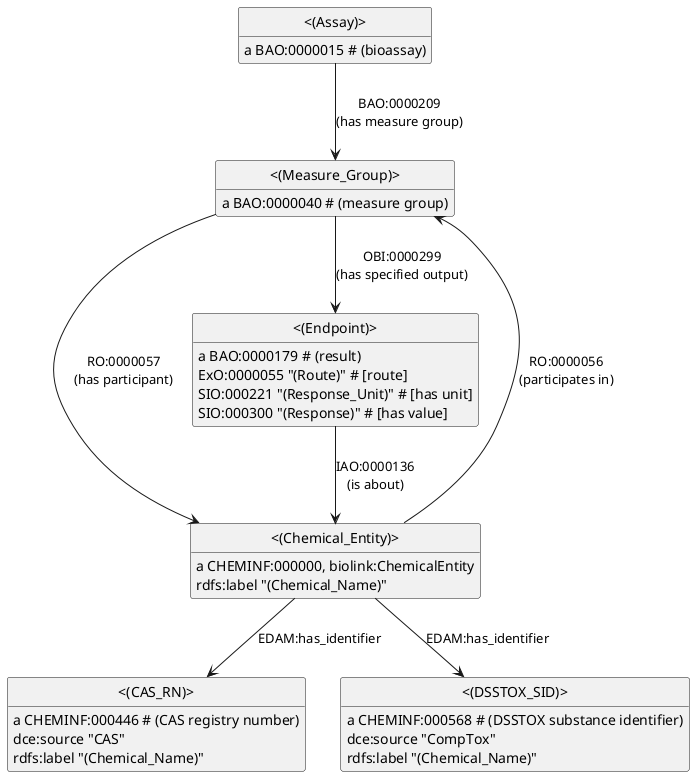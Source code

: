 @startuml
hide empty members
hide circle
skinparam classAttributeIconSize 0
class _Assay_ as "<(Assay)>"
_Assay_ : {field} a BAO:0000015 # (bioassay)
class _Measure_Group_ as "<(Measure_Group)>"
_Assay_ -down-> _Measure_Group_ : BAO:0000209\n(has measure group)
class _Chemical_Entity_ as "<(Chemical_Entity)>"
_Chemical_Entity_ : {field} a CHEMINF:000000, biolink:ChemicalEntity
class _CAS_RN_ as "<(CAS_RN)>"
_Chemical_Entity_ -down-> _CAS_RN_ : EDAM:has_identifier
class _DSSTOX_SID_ as "<(DSSTOX_SID)>"
_Chemical_Entity_ -down-> _DSSTOX_SID_ : EDAM:has_identifier
_Chemical_Entity_ -down-> _Measure_Group_ : RO:0000056\n(participates in)
_Chemical_Entity_ : {field} rdfs:label "(Chemical_Name)"
_CAS_RN_ : {field} a CHEMINF:000446 # (CAS registry number)
_CAS_RN_ : {field} dce:source "CAS"
_CAS_RN_ : {field} rdfs:label "(Chemical_Name)"
_Measure_Group_ : {field} a BAO:0000040 # (measure group)
class _Endpoint_ as "<(Endpoint)>"
_Measure_Group_ -down-> _Endpoint_ : OBI:0000299\n(has specified output)
_Measure_Group_ -down-> _Chemical_Entity_ : RO:0000057\n(has participant)
_DSSTOX_SID_ : {field} a CHEMINF:000568 # (DSSTOX substance identifier)
_DSSTOX_SID_ : {field} dce:source "CompTox"
_DSSTOX_SID_ : {field} rdfs:label "(Chemical_Name)"
_Endpoint_ : {field} a BAO:0000179 # (result)
_Endpoint_ -down-> _Chemical_Entity_ : IAO:0000136\n(is about)
_Endpoint_ : {field} ExO:0000055 "(Route)" # [route]
_Endpoint_ : {field} SIO:000221 "(Response_Unit)" # [has unit]
_Endpoint_ : {field} SIO:000300 "(Response)" # [has value]
@enduml
